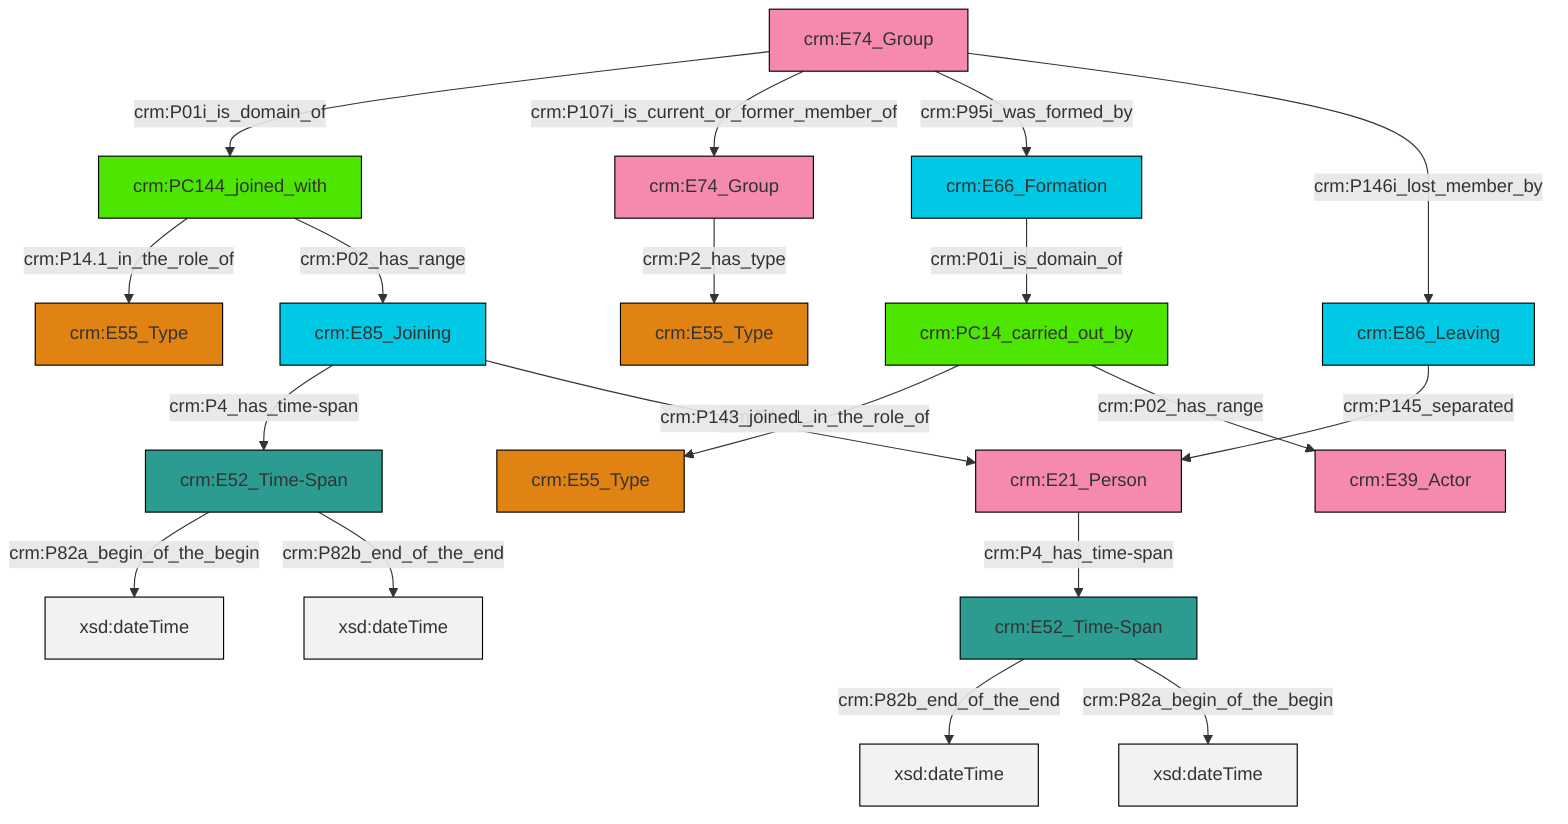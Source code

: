 graph TD
classDef Literal fill:#f2f2f2,stroke:#000000;
classDef CRM_Entity fill:#FFFFFF,stroke:#000000;
classDef Temporal_Entity fill:#00C9E6, stroke:#000000;
classDef Type fill:#E18312, stroke:#000000;
classDef Time-Span fill:#2C9C91, stroke:#000000;
classDef Appellation fill:#FFEB7F, stroke:#000000;
classDef Place fill:#008836, stroke:#000000;
classDef Persistent_Item fill:#B266B2, stroke:#000000;
classDef Conceptual_Object fill:#FFD700, stroke:#000000;
classDef Physical_Thing fill:#D2B48C, stroke:#000000;
classDef Actor fill:#f58aad, stroke:#000000;
classDef PC_Classes fill:#4ce600, stroke:#000000;
classDef Multi fill:#cccccc,stroke:#000000;

0["crm:PC14_carried_out_by"]:::PC_Classes -->|crm:P14.1_in_the_role_of| 1["crm:E55_Type"]:::Type
2["crm:PC144_joined_with"]:::PC_Classes -->|crm:P14.1_in_the_role_of| 3["crm:E55_Type"]:::Type
6["crm:E86_Leaving"]:::Temporal_Entity -->|crm:P145_separated| 7["crm:E21_Person"]:::Actor
8["crm:E74_Group"]:::Actor -->|crm:P01i_is_domain_of| 2["crm:PC144_joined_with"]:::PC_Classes
12["crm:E52_Time-Span"]:::Time-Span -->|crm:P82a_begin_of_the_begin| 13[xsd:dateTime]:::Literal
12["crm:E52_Time-Span"]:::Time-Span -->|crm:P82b_end_of_the_end| 16[xsd:dateTime]:::Literal
8["crm:E74_Group"]:::Actor -->|crm:P107i_is_current_or_former_member_of| 20["crm:E74_Group"]:::Actor
22["crm:E52_Time-Span"]:::Time-Span -->|crm:P82b_end_of_the_end| 23[xsd:dateTime]:::Literal
22["crm:E52_Time-Span"]:::Time-Span -->|crm:P82a_begin_of_the_begin| 26[xsd:dateTime]:::Literal
18["crm:E66_Formation"]:::Temporal_Entity -->|crm:P01i_is_domain_of| 0["crm:PC14_carried_out_by"]:::PC_Classes
20["crm:E74_Group"]:::Actor -->|crm:P2_has_type| 9["crm:E55_Type"]:::Type
0["crm:PC14_carried_out_by"]:::PC_Classes -->|crm:P02_has_range| 14["crm:E39_Actor"]:::Actor
7["crm:E21_Person"]:::Actor -->|crm:P4_has_time-span| 22["crm:E52_Time-Span"]:::Time-Span
30["crm:E85_Joining"]:::Temporal_Entity -->|crm:P4_has_time-span| 12["crm:E52_Time-Span"]:::Time-Span
8["crm:E74_Group"]:::Actor -->|crm:P95i_was_formed_by| 18["crm:E66_Formation"]:::Temporal_Entity
30["crm:E85_Joining"]:::Temporal_Entity -->|crm:P143_joined| 7["crm:E21_Person"]:::Actor
2["crm:PC144_joined_with"]:::PC_Classes -->|crm:P02_has_range| 30["crm:E85_Joining"]:::Temporal_Entity
8["crm:E74_Group"]:::Actor -->|crm:P146i_lost_member_by| 6["crm:E86_Leaving"]:::Temporal_Entity